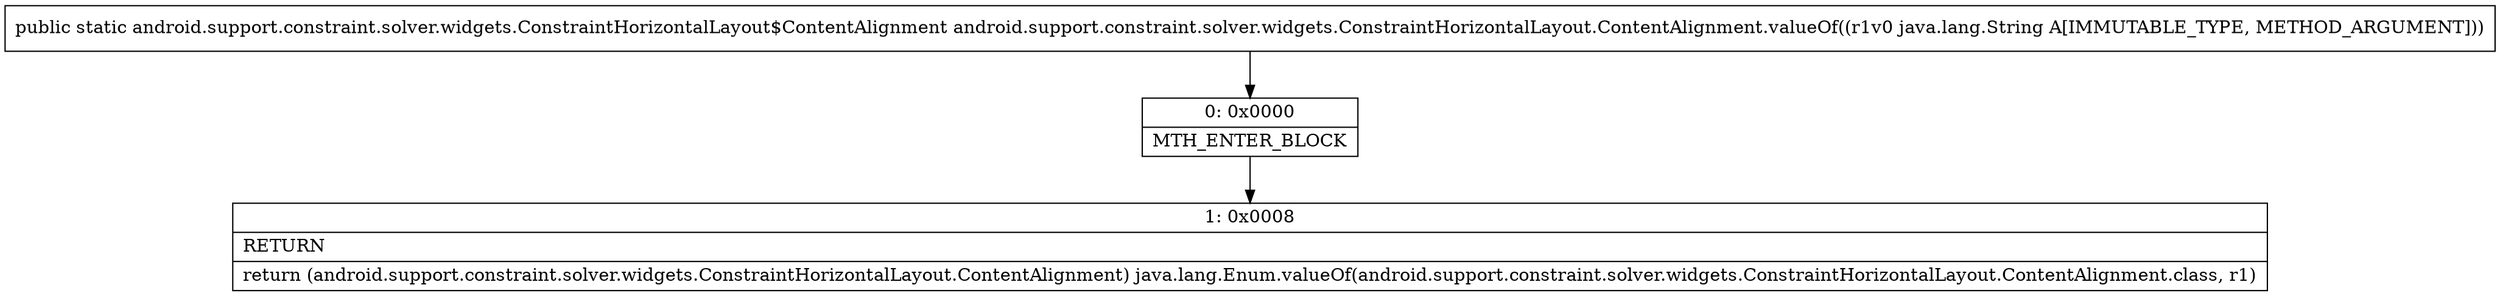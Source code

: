 digraph "CFG forandroid.support.constraint.solver.widgets.ConstraintHorizontalLayout.ContentAlignment.valueOf(Ljava\/lang\/String;)Landroid\/support\/constraint\/solver\/widgets\/ConstraintHorizontalLayout$ContentAlignment;" {
Node_0 [shape=record,label="{0\:\ 0x0000|MTH_ENTER_BLOCK\l}"];
Node_1 [shape=record,label="{1\:\ 0x0008|RETURN\l|return (android.support.constraint.solver.widgets.ConstraintHorizontalLayout.ContentAlignment) java.lang.Enum.valueOf(android.support.constraint.solver.widgets.ConstraintHorizontalLayout.ContentAlignment.class, r1)\l}"];
MethodNode[shape=record,label="{public static android.support.constraint.solver.widgets.ConstraintHorizontalLayout$ContentAlignment android.support.constraint.solver.widgets.ConstraintHorizontalLayout.ContentAlignment.valueOf((r1v0 java.lang.String A[IMMUTABLE_TYPE, METHOD_ARGUMENT])) }"];
MethodNode -> Node_0;
Node_0 -> Node_1;
}

